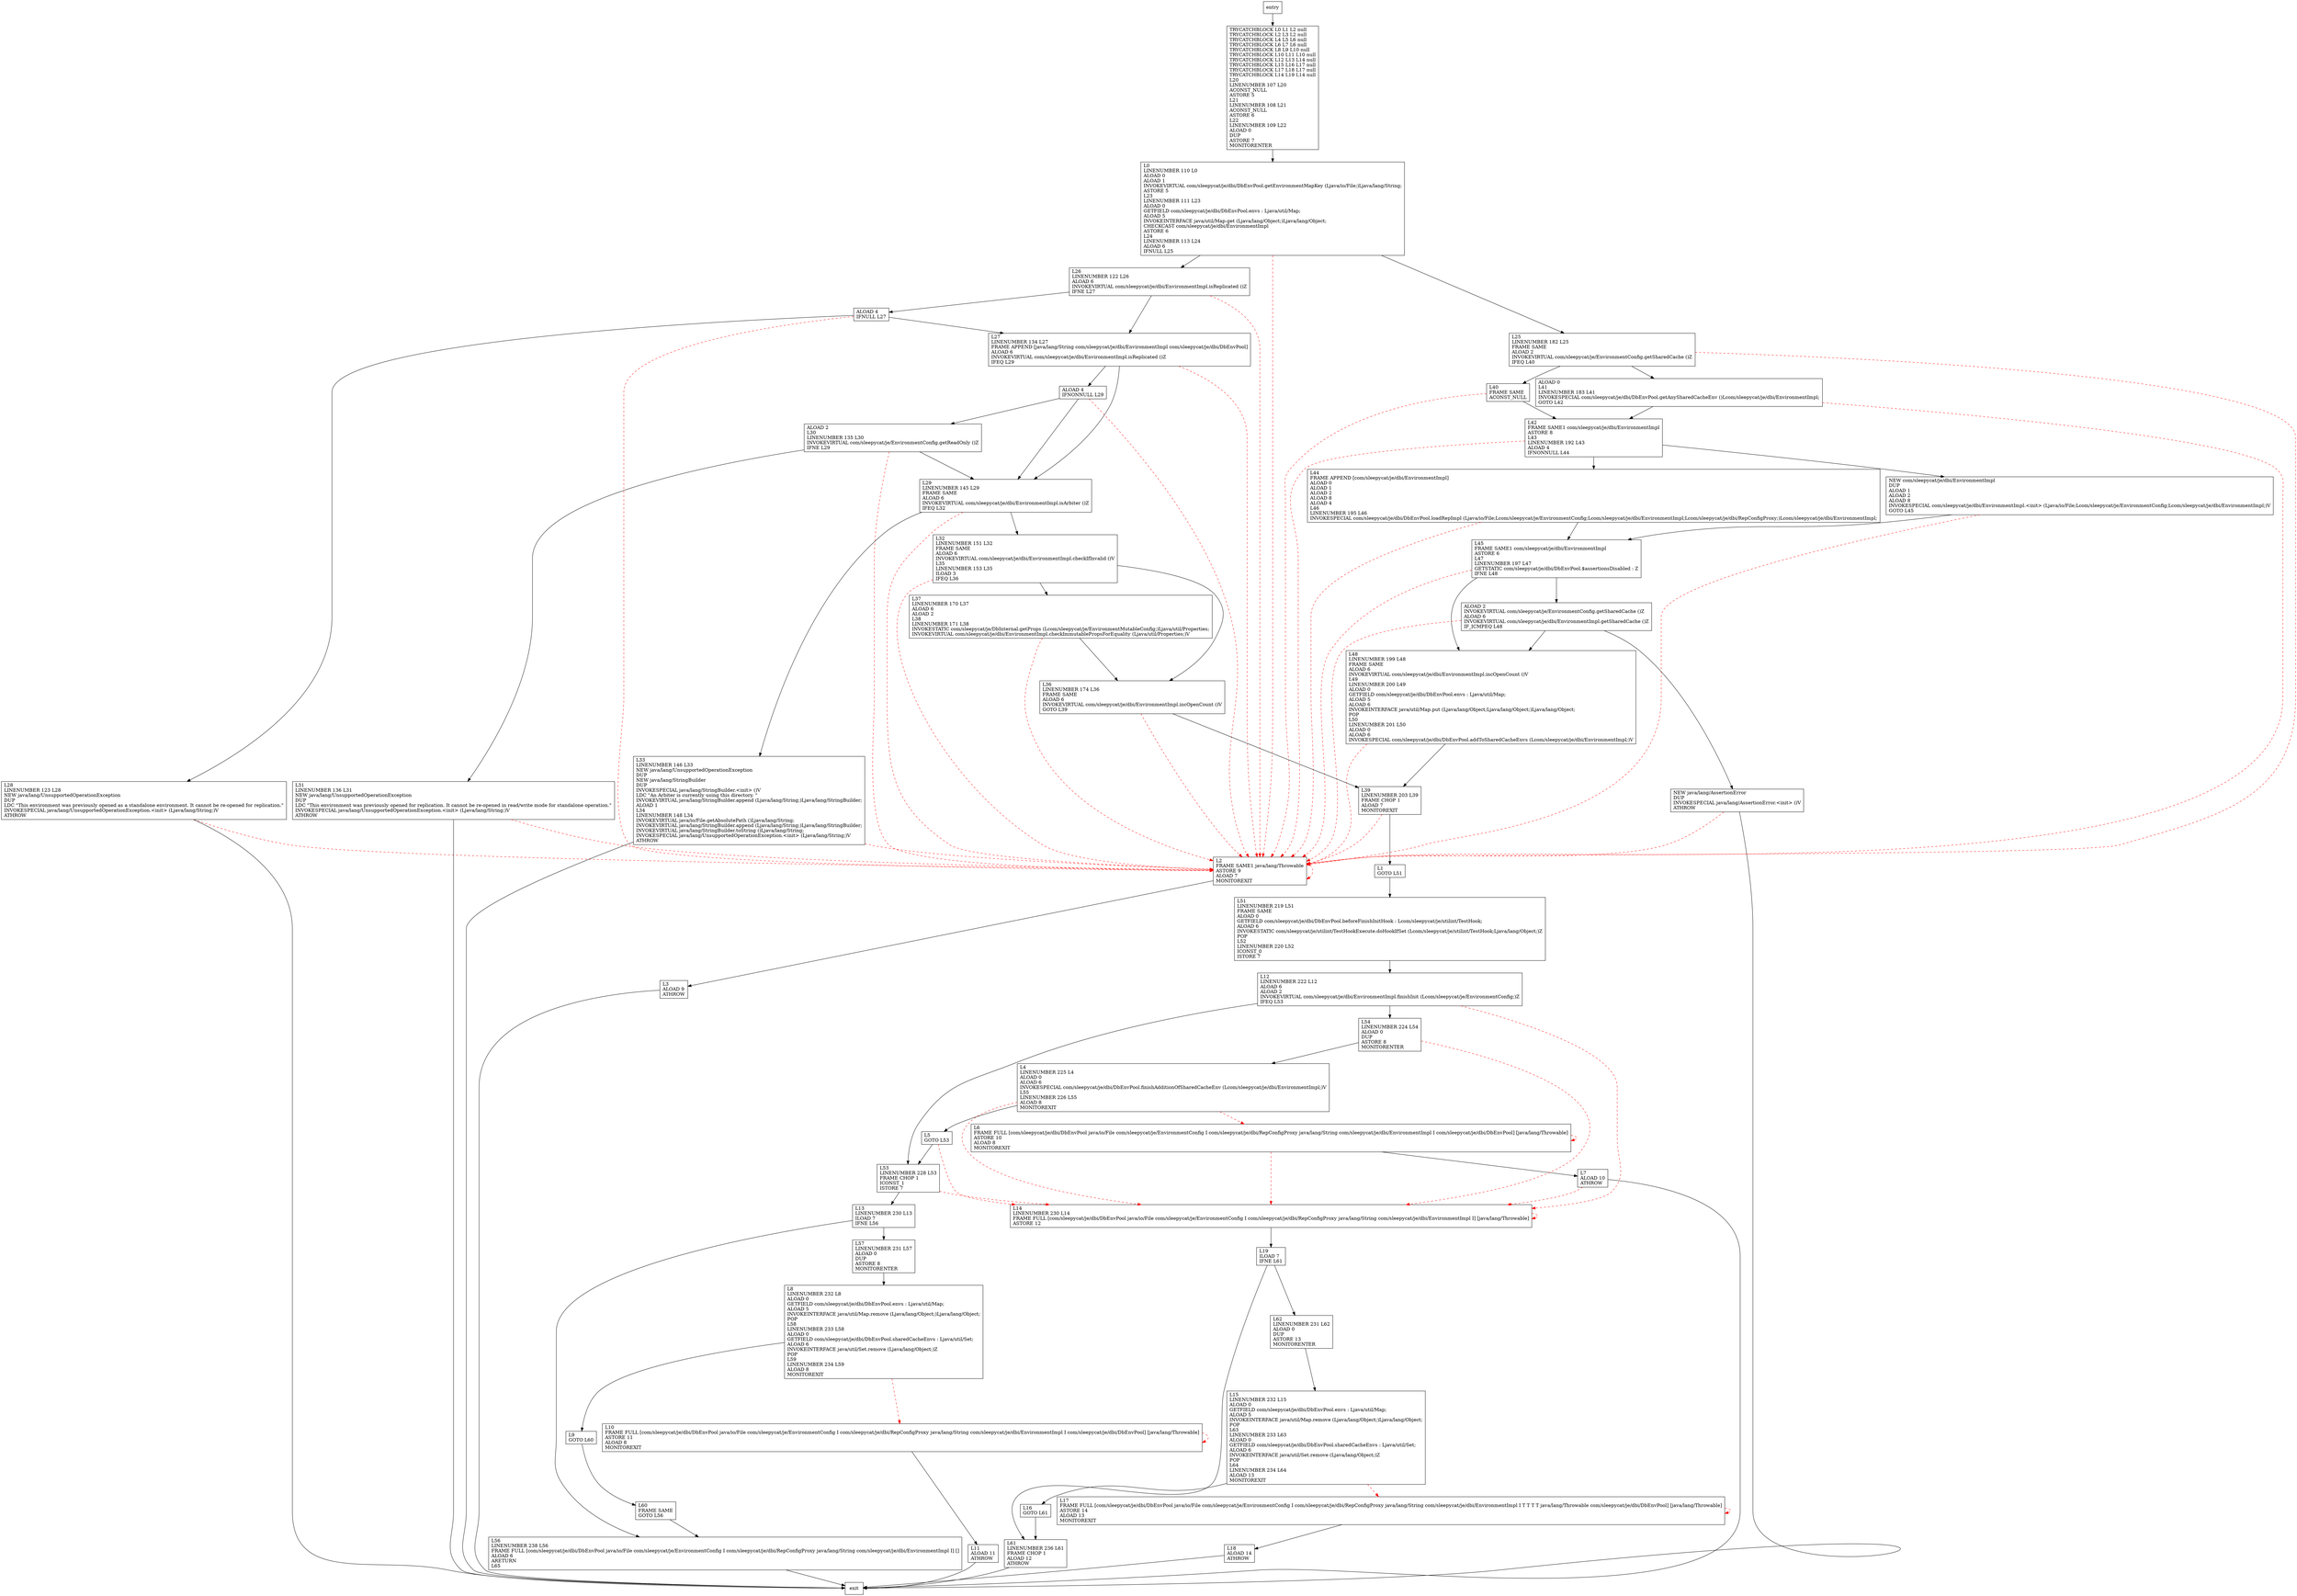 digraph getEnvironment {
node [shape=record];
571231776 [label="L3\lALOAD 9\lATHROW\l"];
1074212517 [label="L56\lLINENUMBER 238 L56\lFRAME FULL [com/sleepycat/je/dbi/DbEnvPool java/io/File com/sleepycat/je/EnvironmentConfig I com/sleepycat/je/dbi/RepConfigProxy java/lang/String com/sleepycat/je/dbi/EnvironmentImpl I] []\lALOAD 6\lARETURN\lL65\l"];
739952697 [label="L9\lGOTO L60\l"];
1676259359 [label="NEW com/sleepycat/je/dbi/EnvironmentImpl\lDUP\lALOAD 1\lALOAD 2\lALOAD 8\lINVOKESPECIAL com/sleepycat/je/dbi/EnvironmentImpl.\<init\> (Ljava/io/File;Lcom/sleepycat/je/EnvironmentConfig;Lcom/sleepycat/je/dbi/EnvironmentImpl;)V\lGOTO L45\l"];
1880960404 [label="L2\lFRAME SAME1 java/lang/Throwable\lASTORE 9\lALOAD 7\lMONITOREXIT\l"];
2065347092 [label="L18\lALOAD 14\lATHROW\l"];
871545749 [label="L40\lFRAME SAME\lACONST_NULL\l"];
1287243574 [label="L28\lLINENUMBER 123 L28\lNEW java/lang/UnsupportedOperationException\lDUP\lLDC \"This environment was previously opened as a standalone environment. It cannot be re-opened for replication.\"\lINVOKESPECIAL java/lang/UnsupportedOperationException.\<init\> (Ljava/lang/String;)V\lATHROW\l"];
1114768575 [label="L27\lLINENUMBER 134 L27\lFRAME APPEND [java/lang/String com/sleepycat/je/dbi/EnvironmentImpl com/sleepycat/je/dbi/DbEnvPool]\lALOAD 6\lINVOKEVIRTUAL com/sleepycat/je/dbi/EnvironmentImpl.isReplicated ()Z\lIFEQ L29\l"];
1224570412 [label="L33\lLINENUMBER 146 L33\lNEW java/lang/UnsupportedOperationException\lDUP\lNEW java/lang/StringBuilder\lDUP\lINVOKESPECIAL java/lang/StringBuilder.\<init\> ()V\lLDC \"An Arbiter is currently using this directory. \"\lINVOKEVIRTUAL java/lang/StringBuilder.append (Ljava/lang/String;)Ljava/lang/StringBuilder;\lALOAD 1\lL34\lLINENUMBER 148 L34\lINVOKEVIRTUAL java/io/File.getAbsolutePath ()Ljava/lang/String;\lINVOKEVIRTUAL java/lang/StringBuilder.append (Ljava/lang/String;)Ljava/lang/StringBuilder;\lINVOKEVIRTUAL java/lang/StringBuilder.toString ()Ljava/lang/String;\lINVOKESPECIAL java/lang/UnsupportedOperationException.\<init\> (Ljava/lang/String;)V\lATHROW\l"];
874541420 [label="L6\lFRAME FULL [com/sleepycat/je/dbi/DbEnvPool java/io/File com/sleepycat/je/EnvironmentConfig I com/sleepycat/je/dbi/RepConfigProxy java/lang/String com/sleepycat/je/dbi/EnvironmentImpl I com/sleepycat/je/dbi/DbEnvPool] [java/lang/Throwable]\lASTORE 10\lALOAD 8\lMONITOREXIT\l"];
932986556 [label="L45\lFRAME SAME1 com/sleepycat/je/dbi/EnvironmentImpl\lASTORE 6\lL47\lLINENUMBER 197 L47\lGETSTATIC com/sleepycat/je/dbi/DbEnvPool.$assertionsDisabled : Z\lIFNE L48\l"];
1182059150 [label="ALOAD 4\lIFNONNULL L29\l"];
1240688153 [label="TRYCATCHBLOCK L0 L1 L2 null\lTRYCATCHBLOCK L2 L3 L2 null\lTRYCATCHBLOCK L4 L5 L6 null\lTRYCATCHBLOCK L6 L7 L6 null\lTRYCATCHBLOCK L8 L9 L10 null\lTRYCATCHBLOCK L10 L11 L10 null\lTRYCATCHBLOCK L12 L13 L14 null\lTRYCATCHBLOCK L15 L16 L17 null\lTRYCATCHBLOCK L17 L18 L17 null\lTRYCATCHBLOCK L14 L19 L14 null\lL20\lLINENUMBER 107 L20\lACONST_NULL\lASTORE 5\lL21\lLINENUMBER 108 L21\lACONST_NULL\lASTORE 6\lL22\lLINENUMBER 109 L22\lALOAD 0\lDUP\lASTORE 7\lMONITORENTER\l"];
231110797 [label="ALOAD 4\lIFNULL L27\l"];
73986831 [label="L60\lFRAME SAME\lGOTO L56\l"];
385734293 [label="L0\lLINENUMBER 110 L0\lALOAD 0\lALOAD 1\lINVOKEVIRTUAL com/sleepycat/je/dbi/DbEnvPool.getEnvironmentMapKey (Ljava/io/File;)Ljava/lang/String;\lASTORE 5\lL23\lLINENUMBER 111 L23\lALOAD 0\lGETFIELD com/sleepycat/je/dbi/DbEnvPool.envs : Ljava/util/Map;\lALOAD 5\lINVOKEINTERFACE java/util/Map.get (Ljava/lang/Object;)Ljava/lang/Object;\lCHECKCAST com/sleepycat/je/dbi/EnvironmentImpl\lASTORE 6\lL24\lLINENUMBER 113 L24\lALOAD 6\lIFNULL L25\l"];
602076407 [label="L26\lLINENUMBER 122 L26\lALOAD 6\lINVOKEVIRTUAL com/sleepycat/je/dbi/EnvironmentImpl.isReplicated ()Z\lIFNE L27\l"];
453404615 [label="L10\lFRAME FULL [com/sleepycat/je/dbi/DbEnvPool java/io/File com/sleepycat/je/EnvironmentConfig I com/sleepycat/je/dbi/RepConfigProxy java/lang/String com/sleepycat/je/dbi/EnvironmentImpl I com/sleepycat/je/dbi/DbEnvPool] [java/lang/Throwable]\lASTORE 11\lALOAD 8\lMONITOREXIT\l"];
173657668 [label="L54\lLINENUMBER 224 L54\lALOAD 0\lDUP\lASTORE 8\lMONITORENTER\l"];
1440638007 [label="L57\lLINENUMBER 231 L57\lALOAD 0\lDUP\lASTORE 8\lMONITORENTER\l"];
286523672 [label="L44\lFRAME APPEND [com/sleepycat/je/dbi/EnvironmentImpl]\lALOAD 0\lALOAD 1\lALOAD 2\lALOAD 8\lALOAD 4\lL46\lLINENUMBER 195 L46\lINVOKESPECIAL com/sleepycat/je/dbi/DbEnvPool.loadRepImpl (Ljava/io/File;Lcom/sleepycat/je/EnvironmentConfig;Lcom/sleepycat/je/dbi/EnvironmentImpl;Lcom/sleepycat/je/dbi/RepConfigProxy;)Lcom/sleepycat/je/dbi/EnvironmentImpl;\l"];
767674357 [label="L12\lLINENUMBER 222 L12\lALOAD 6\lALOAD 2\lINVOKEVIRTUAL com/sleepycat/je/dbi/EnvironmentImpl.finishInit (Lcom/sleepycat/je/EnvironmentConfig;)Z\lIFEQ L53\l"];
683538703 [label="L32\lLINENUMBER 151 L32\lFRAME SAME\lALOAD 6\lINVOKEVIRTUAL com/sleepycat/je/dbi/EnvironmentImpl.checkIfInvalid ()V\lL35\lLINENUMBER 153 L35\lILOAD 3\lIFEQ L36\l"];
1474333044 [label="L13\lLINENUMBER 230 L13\lILOAD 7\lIFNE L56\l"];
1596261629 [label="L1\lGOTO L51\l"];
1174255266 [label="L8\lLINENUMBER 232 L8\lALOAD 0\lGETFIELD com/sleepycat/je/dbi/DbEnvPool.envs : Ljava/util/Map;\lALOAD 5\lINVOKEINTERFACE java/util/Map.remove (Ljava/lang/Object;)Ljava/lang/Object;\lPOP\lL58\lLINENUMBER 233 L58\lALOAD 0\lGETFIELD com/sleepycat/je/dbi/DbEnvPool.sharedCacheEnvs : Ljava/util/Set;\lALOAD 6\lINVOKEINTERFACE java/util/Set.remove (Ljava/lang/Object;)Z\lPOP\lL59\lLINENUMBER 234 L59\lALOAD 8\lMONITOREXIT\l"];
2087527461 [label="L51\lLINENUMBER 219 L51\lFRAME SAME\lALOAD 0\lGETFIELD com/sleepycat/je/dbi/DbEnvPool.beforeFinishInitHook : Lcom/sleepycat/je/utilint/TestHook;\lALOAD 6\lINVOKESTATIC com/sleepycat/je/utilint/TestHookExecute.doHookIfSet (Lcom/sleepycat/je/utilint/TestHook;Ljava/lang/Object;)Z\lPOP\lL52\lLINENUMBER 220 L52\lICONST_0\lISTORE 7\l"];
1591915807 [label="L62\lLINENUMBER 231 L62\lALOAD 0\lDUP\lASTORE 13\lMONITORENTER\l"];
376675532 [label="L31\lLINENUMBER 136 L31\lNEW java/lang/UnsupportedOperationException\lDUP\lLDC \"This environment was previously opened for replication. It cannot be re-opened in read/write mode for standalone operation.\"\lINVOKESPECIAL java/lang/UnsupportedOperationException.\<init\> (Ljava/lang/String;)V\lATHROW\l"];
443956140 [label="L39\lLINENUMBER 203 L39\lFRAME CHOP 1\lALOAD 7\lMONITOREXIT\l"];
1930924474 [label="L15\lLINENUMBER 232 L15\lALOAD 0\lGETFIELD com/sleepycat/je/dbi/DbEnvPool.envs : Ljava/util/Map;\lALOAD 5\lINVOKEINTERFACE java/util/Map.remove (Ljava/lang/Object;)Ljava/lang/Object;\lPOP\lL63\lLINENUMBER 233 L63\lALOAD 0\lGETFIELD com/sleepycat/je/dbi/DbEnvPool.sharedCacheEnvs : Ljava/util/Set;\lALOAD 6\lINVOKEINTERFACE java/util/Set.remove (Ljava/lang/Object;)Z\lPOP\lL64\lLINENUMBER 234 L64\lALOAD 13\lMONITOREXIT\l"];
710051341 [label="NEW java/lang/AssertionError\lDUP\lINVOKESPECIAL java/lang/AssertionError.\<init\> ()V\lATHROW\l"];
469719211 [label="ALOAD 2\lINVOKEVIRTUAL com/sleepycat/je/EnvironmentConfig.getSharedCache ()Z\lALOAD 6\lINVOKEVIRTUAL com/sleepycat/je/dbi/EnvironmentImpl.getSharedCache ()Z\lIF_ICMPEQ L48\l"];
94452037 [label="L11\lALOAD 11\lATHROW\l"];
877618828 [label="L19\lILOAD 7\lIFNE L61\l"];
342980867 [label="ALOAD 2\lL30\lLINENUMBER 135 L30\lINVOKEVIRTUAL com/sleepycat/je/EnvironmentConfig.getReadOnly ()Z\lIFNE L29\l"];
957965016 [label="ALOAD 0\lL41\lLINENUMBER 183 L41\lINVOKESPECIAL com/sleepycat/je/dbi/DbEnvPool.getAnySharedCacheEnv ()Lcom/sleepycat/je/dbi/EnvironmentImpl;\lGOTO L42\l"];
53646870 [label="L17\lFRAME FULL [com/sleepycat/je/dbi/DbEnvPool java/io/File com/sleepycat/je/EnvironmentConfig I com/sleepycat/je/dbi/RepConfigProxy java/lang/String com/sleepycat/je/dbi/EnvironmentImpl I T T T T java/lang/Throwable com/sleepycat/je/dbi/DbEnvPool] [java/lang/Throwable]\lASTORE 14\lALOAD 13\lMONITOREXIT\l"];
768116940 [label="L5\lGOTO L53\l"];
1956467846 [label="L7\lALOAD 10\lATHROW\l"];
1465628497 [label="L37\lLINENUMBER 170 L37\lALOAD 6\lALOAD 2\lL38\lLINENUMBER 171 L38\lINVOKESTATIC com/sleepycat/je/DbInternal.getProps (Lcom/sleepycat/je/EnvironmentMutableConfig;)Ljava/util/Properties;\lINVOKEVIRTUAL com/sleepycat/je/dbi/EnvironmentImpl.checkImmutablePropsForEquality (Ljava/util/Properties;)V\l"];
892890971 [label="L48\lLINENUMBER 199 L48\lFRAME SAME\lALOAD 6\lINVOKEVIRTUAL com/sleepycat/je/dbi/EnvironmentImpl.incOpenCount ()V\lL49\lLINENUMBER 200 L49\lALOAD 0\lGETFIELD com/sleepycat/je/dbi/DbEnvPool.envs : Ljava/util/Map;\lALOAD 5\lALOAD 6\lINVOKEINTERFACE java/util/Map.put (Ljava/lang/Object;Ljava/lang/Object;)Ljava/lang/Object;\lPOP\lL50\lLINENUMBER 201 L50\lALOAD 0\lALOAD 6\lINVOKESPECIAL com/sleepycat/je/dbi/DbEnvPool.addToSharedCacheEnvs (Lcom/sleepycat/je/dbi/EnvironmentImpl;)V\l"];
888624729 [label="L25\lLINENUMBER 182 L25\lFRAME SAME\lALOAD 2\lINVOKEVIRTUAL com/sleepycat/je/EnvironmentConfig.getSharedCache ()Z\lIFEQ L40\l"];
1522363786 [label="L4\lLINENUMBER 225 L4\lALOAD 0\lALOAD 6\lINVOKESPECIAL com/sleepycat/je/dbi/DbEnvPool.finishAdditionOfSharedCacheEnv (Lcom/sleepycat/je/dbi/EnvironmentImpl;)V\lL55\lLINENUMBER 226 L55\lALOAD 8\lMONITOREXIT\l"];
1803740580 [label="L53\lLINENUMBER 228 L53\lFRAME CHOP 1\lICONST_1\lISTORE 7\l"];
2018035482 [label="L29\lLINENUMBER 145 L29\lFRAME SAME\lALOAD 6\lINVOKEVIRTUAL com/sleepycat/je/dbi/EnvironmentImpl.isArbiter ()Z\lIFEQ L32\l"];
1223248373 [label="L42\lFRAME SAME1 com/sleepycat/je/dbi/EnvironmentImpl\lASTORE 8\lL43\lLINENUMBER 192 L43\lALOAD 4\lIFNONNULL L44\l"];
2146497552 [label="L14\lLINENUMBER 230 L14\lFRAME FULL [com/sleepycat/je/dbi/DbEnvPool java/io/File com/sleepycat/je/EnvironmentConfig I com/sleepycat/je/dbi/RepConfigProxy java/lang/String com/sleepycat/je/dbi/EnvironmentImpl I] [java/lang/Throwable]\lASTORE 12\l"];
1564787850 [label="L36\lLINENUMBER 174 L36\lFRAME SAME\lALOAD 6\lINVOKEVIRTUAL com/sleepycat/je/dbi/EnvironmentImpl.incOpenCount ()V\lGOTO L39\l"];
1347030594 [label="L16\lGOTO L61\l"];
2025556451 [label="L61\lLINENUMBER 236 L61\lFRAME CHOP 1\lALOAD 12\lATHROW\l"];
entry;
exit;
571231776 -> exit
1074212517 -> exit
739952697 -> 73986831
1676259359 -> 1880960404 [style=dashed, color=red]
1676259359 -> 932986556
1880960404 -> 571231776
1880960404 -> 1880960404 [style=dashed, color=red]
2065347092 -> exit
871545749 -> 1880960404 [style=dashed, color=red]
871545749 -> 1223248373
1287243574 -> exit
1287243574 -> 1880960404 [style=dashed, color=red]
1114768575 -> 2018035482
1114768575 -> 1880960404 [style=dashed, color=red]
1114768575 -> 1182059150
1224570412 -> exit
1224570412 -> 1880960404 [style=dashed, color=red]
874541420 -> 874541420 [style=dashed, color=red]
874541420 -> 1956467846
874541420 -> 2146497552 [style=dashed, color=red]
932986556 -> 1880960404 [style=dashed, color=red]
932986556 -> 892890971
932986556 -> 469719211
1182059150 -> 2018035482
1182059150 -> 1880960404 [style=dashed, color=red]
1182059150 -> 342980867
1240688153 -> 385734293
231110797 -> 1880960404 [style=dashed, color=red]
231110797 -> 1287243574
231110797 -> 1114768575
73986831 -> 1074212517
385734293 -> 1880960404 [style=dashed, color=red]
385734293 -> 888624729
385734293 -> 602076407
602076407 -> 1880960404 [style=dashed, color=red]
602076407 -> 231110797
602076407 -> 1114768575
453404615 -> 94452037
453404615 -> 453404615 [style=dashed, color=red]
173657668 -> 2146497552 [style=dashed, color=red]
173657668 -> 1522363786
1440638007 -> 1174255266
entry -> 1240688153
286523672 -> 1880960404 [style=dashed, color=red]
286523672 -> 932986556
767674357 -> 2146497552 [style=dashed, color=red]
767674357 -> 173657668
767674357 -> 1803740580
683538703 -> 1880960404 [style=dashed, color=red]
683538703 -> 1465628497
683538703 -> 1564787850
1474333044 -> 1440638007
1474333044 -> 1074212517
1596261629 -> 2087527461
1174255266 -> 739952697
1174255266 -> 453404615 [style=dashed, color=red]
2087527461 -> 767674357
1591915807 -> 1930924474
376675532 -> exit
376675532 -> 1880960404 [style=dashed, color=red]
443956140 -> 1880960404 [style=dashed, color=red]
443956140 -> 1596261629
1930924474 -> 53646870 [style=dashed, color=red]
1930924474 -> 1347030594
710051341 -> exit
710051341 -> 1880960404 [style=dashed, color=red]
469719211 -> 1880960404 [style=dashed, color=red]
469719211 -> 710051341
469719211 -> 892890971
94452037 -> exit
877618828 -> 1591915807
877618828 -> 2025556451
342980867 -> 2018035482
342980867 -> 1880960404 [style=dashed, color=red]
342980867 -> 376675532
957965016 -> 1880960404 [style=dashed, color=red]
957965016 -> 1223248373
53646870 -> 53646870 [style=dashed, color=red]
53646870 -> 2065347092
768116940 -> 2146497552 [style=dashed, color=red]
768116940 -> 1803740580
1956467846 -> exit
1956467846 -> 2146497552 [style=dashed, color=red]
1465628497 -> 1880960404 [style=dashed, color=red]
1465628497 -> 1564787850
892890971 -> 1880960404 [style=dashed, color=red]
892890971 -> 443956140
888624729 -> 1880960404 [style=dashed, color=red]
888624729 -> 871545749
888624729 -> 957965016
1522363786 -> 768116940
1522363786 -> 874541420 [style=dashed, color=red]
1522363786 -> 2146497552 [style=dashed, color=red]
1803740580 -> 2146497552 [style=dashed, color=red]
1803740580 -> 1474333044
2018035482 -> 1224570412
2018035482 -> 1880960404 [style=dashed, color=red]
2018035482 -> 683538703
1223248373 -> 1676259359
1223248373 -> 286523672
1223248373 -> 1880960404 [style=dashed, color=red]
2146497552 -> 2146497552 [style=dashed, color=red]
2146497552 -> 877618828
1564787850 -> 1880960404 [style=dashed, color=red]
1564787850 -> 443956140
1347030594 -> 2025556451
2025556451 -> exit
}
